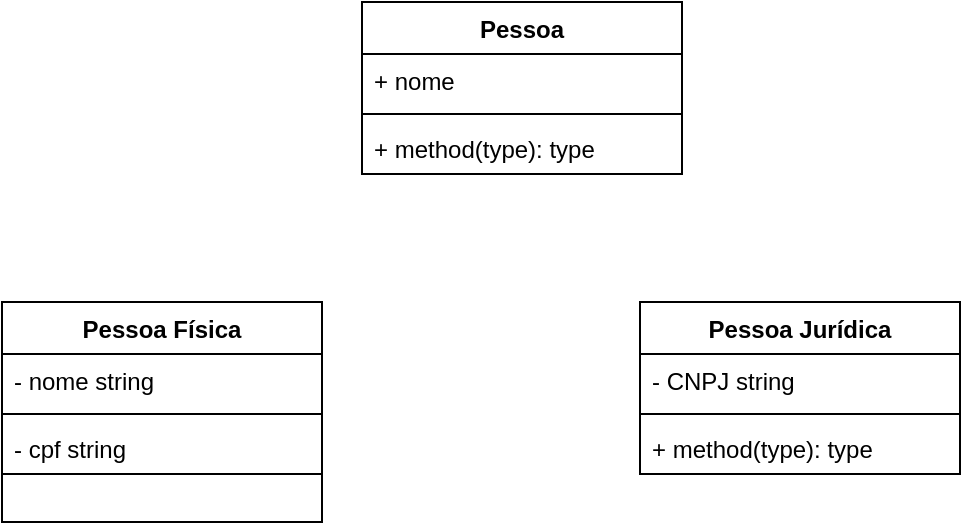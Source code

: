 <mxfile version="18.1.3" type="github">
  <diagram id="ZfgKce8YJ-WFaK5ehEKB" name="Page-1">
    <mxGraphModel dx="868" dy="450" grid="1" gridSize="10" guides="1" tooltips="1" connect="1" arrows="1" fold="1" page="1" pageScale="1" pageWidth="827" pageHeight="1169" math="0" shadow="0">
      <root>
        <mxCell id="0" />
        <mxCell id="1" parent="0" />
        <mxCell id="qgJJxc0KVZEA8oI1WmgG-1" value="Pessoa Física" style="swimlane;fontStyle=1;align=center;verticalAlign=top;childLayout=stackLayout;horizontal=1;startSize=26;horizontalStack=0;resizeParent=1;resizeParentMax=0;resizeLast=0;collapsible=1;marginBottom=0;" vertex="1" parent="1">
          <mxGeometry x="120" y="390" width="160" height="86" as="geometry">
            <mxRectangle x="330" y="390" width="110" height="26" as="alternateBounds" />
          </mxGeometry>
        </mxCell>
        <mxCell id="qgJJxc0KVZEA8oI1WmgG-2" value="- nome string" style="text;strokeColor=none;fillColor=none;align=left;verticalAlign=top;spacingLeft=4;spacingRight=4;overflow=hidden;rotatable=0;points=[[0,0.5],[1,0.5]];portConstraint=eastwest;" vertex="1" parent="qgJJxc0KVZEA8oI1WmgG-1">
          <mxGeometry y="26" width="160" height="26" as="geometry" />
        </mxCell>
        <mxCell id="qgJJxc0KVZEA8oI1WmgG-3" value="" style="line;strokeWidth=1;fillColor=none;align=left;verticalAlign=middle;spacingTop=-1;spacingLeft=3;spacingRight=3;rotatable=0;labelPosition=right;points=[];portConstraint=eastwest;" vertex="1" parent="qgJJxc0KVZEA8oI1WmgG-1">
          <mxGeometry y="52" width="160" height="8" as="geometry" />
        </mxCell>
        <mxCell id="qgJJxc0KVZEA8oI1WmgG-4" value="- cpf string" style="text;strokeColor=none;fillColor=none;align=left;verticalAlign=top;spacingLeft=4;spacingRight=4;overflow=hidden;rotatable=0;points=[[0,0.5],[1,0.5]];portConstraint=eastwest;" vertex="1" parent="qgJJxc0KVZEA8oI1WmgG-1">
          <mxGeometry y="60" width="160" height="26" as="geometry" />
        </mxCell>
        <mxCell id="qgJJxc0KVZEA8oI1WmgG-5" value="Pessoa Jurídica" style="swimlane;fontStyle=1;align=center;verticalAlign=top;childLayout=stackLayout;horizontal=1;startSize=26;horizontalStack=0;resizeParent=1;resizeParentMax=0;resizeLast=0;collapsible=1;marginBottom=0;" vertex="1" parent="1">
          <mxGeometry x="439" y="390" width="160" height="86" as="geometry" />
        </mxCell>
        <mxCell id="qgJJxc0KVZEA8oI1WmgG-6" value="- CNPJ string" style="text;strokeColor=none;fillColor=none;align=left;verticalAlign=top;spacingLeft=4;spacingRight=4;overflow=hidden;rotatable=0;points=[[0,0.5],[1,0.5]];portConstraint=eastwest;" vertex="1" parent="qgJJxc0KVZEA8oI1WmgG-5">
          <mxGeometry y="26" width="160" height="26" as="geometry" />
        </mxCell>
        <mxCell id="qgJJxc0KVZEA8oI1WmgG-7" value="" style="line;strokeWidth=1;fillColor=none;align=left;verticalAlign=middle;spacingTop=-1;spacingLeft=3;spacingRight=3;rotatable=0;labelPosition=right;points=[];portConstraint=eastwest;" vertex="1" parent="qgJJxc0KVZEA8oI1WmgG-5">
          <mxGeometry y="52" width="160" height="8" as="geometry" />
        </mxCell>
        <mxCell id="qgJJxc0KVZEA8oI1WmgG-8" value="+ method(type): type" style="text;strokeColor=none;fillColor=none;align=left;verticalAlign=top;spacingLeft=4;spacingRight=4;overflow=hidden;rotatable=0;points=[[0,0.5],[1,0.5]];portConstraint=eastwest;" vertex="1" parent="qgJJxc0KVZEA8oI1WmgG-5">
          <mxGeometry y="60" width="160" height="26" as="geometry" />
        </mxCell>
        <mxCell id="qgJJxc0KVZEA8oI1WmgG-11" value="" style="whiteSpace=wrap;html=1;" vertex="1" parent="1">
          <mxGeometry x="120" y="476" width="160" height="24" as="geometry" />
        </mxCell>
        <mxCell id="qgJJxc0KVZEA8oI1WmgG-12" value="Pessoa" style="swimlane;fontStyle=1;align=center;verticalAlign=top;childLayout=stackLayout;horizontal=1;startSize=26;horizontalStack=0;resizeParent=1;resizeParentMax=0;resizeLast=0;collapsible=1;marginBottom=0;" vertex="1" parent="1">
          <mxGeometry x="300" y="240" width="160" height="86" as="geometry" />
        </mxCell>
        <mxCell id="qgJJxc0KVZEA8oI1WmgG-13" value="+ nome" style="text;strokeColor=none;fillColor=none;align=left;verticalAlign=top;spacingLeft=4;spacingRight=4;overflow=hidden;rotatable=0;points=[[0,0.5],[1,0.5]];portConstraint=eastwest;" vertex="1" parent="qgJJxc0KVZEA8oI1WmgG-12">
          <mxGeometry y="26" width="160" height="26" as="geometry" />
        </mxCell>
        <mxCell id="qgJJxc0KVZEA8oI1WmgG-14" value="" style="line;strokeWidth=1;fillColor=none;align=left;verticalAlign=middle;spacingTop=-1;spacingLeft=3;spacingRight=3;rotatable=0;labelPosition=right;points=[];portConstraint=eastwest;" vertex="1" parent="qgJJxc0KVZEA8oI1WmgG-12">
          <mxGeometry y="52" width="160" height="8" as="geometry" />
        </mxCell>
        <mxCell id="qgJJxc0KVZEA8oI1WmgG-15" value="+ method(type): type" style="text;strokeColor=none;fillColor=none;align=left;verticalAlign=top;spacingLeft=4;spacingRight=4;overflow=hidden;rotatable=0;points=[[0,0.5],[1,0.5]];portConstraint=eastwest;" vertex="1" parent="qgJJxc0KVZEA8oI1WmgG-12">
          <mxGeometry y="60" width="160" height="26" as="geometry" />
        </mxCell>
      </root>
    </mxGraphModel>
  </diagram>
</mxfile>
